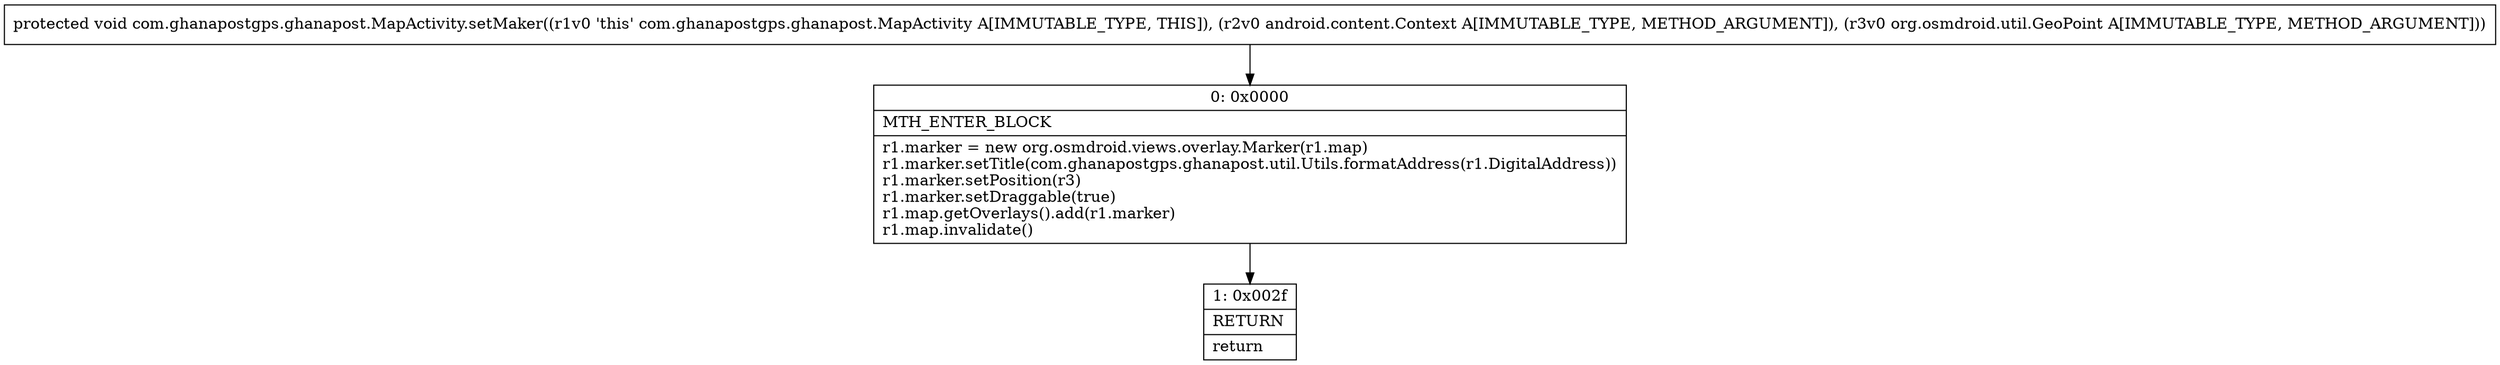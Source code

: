 digraph "CFG forcom.ghanapostgps.ghanapost.MapActivity.setMaker(Landroid\/content\/Context;Lorg\/osmdroid\/util\/GeoPoint;)V" {
Node_0 [shape=record,label="{0\:\ 0x0000|MTH_ENTER_BLOCK\l|r1.marker = new org.osmdroid.views.overlay.Marker(r1.map)\lr1.marker.setTitle(com.ghanapostgps.ghanapost.util.Utils.formatAddress(r1.DigitalAddress))\lr1.marker.setPosition(r3)\lr1.marker.setDraggable(true)\lr1.map.getOverlays().add(r1.marker)\lr1.map.invalidate()\l}"];
Node_1 [shape=record,label="{1\:\ 0x002f|RETURN\l|return\l}"];
MethodNode[shape=record,label="{protected void com.ghanapostgps.ghanapost.MapActivity.setMaker((r1v0 'this' com.ghanapostgps.ghanapost.MapActivity A[IMMUTABLE_TYPE, THIS]), (r2v0 android.content.Context A[IMMUTABLE_TYPE, METHOD_ARGUMENT]), (r3v0 org.osmdroid.util.GeoPoint A[IMMUTABLE_TYPE, METHOD_ARGUMENT])) }"];
MethodNode -> Node_0;
Node_0 -> Node_1;
}

